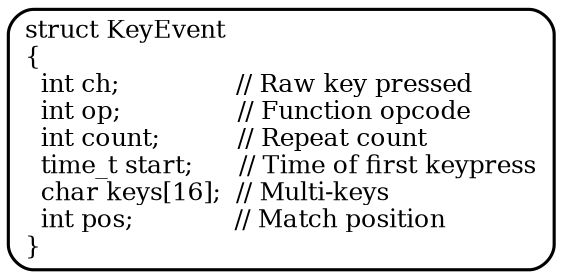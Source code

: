 digraph callgraph {
	graph [
		rankdir="LR"
		nodesep="0.2"
		ranksep="0.5"
		compound="true"
	]

	node [
		shape="Mrecord"
		fontsize="12"
		fillcolor="#ffffff"
		style="filled"
		height="0.2"
		penwidth="1.5"
		color="black"
	]

	edge [
		penwidth="1.0"
		arrowsize="0.5"
	]

	keyevent [ label="struct&nbsp;KeyEvent\l\{\l&nbsp;&nbsp;int&nbsp;ch;&nbsp;&nbsp;&nbsp;&nbsp;&nbsp;&nbsp;&nbsp;&nbsp;&nbsp;&nbsp;&nbsp;&nbsp;&nbsp;&nbsp;&nbsp;//&nbsp;Raw&nbsp;key&nbsp;pressed\l&nbsp;&nbsp;int&nbsp;op;&nbsp;&nbsp;&nbsp;&nbsp;&nbsp;&nbsp;&nbsp;&nbsp;&nbsp;&nbsp;&nbsp;&nbsp;&nbsp;&nbsp;&nbsp;//&nbsp;Function&nbsp;opcode\l&nbsp;&nbsp;int&nbsp;count;&nbsp;&nbsp;&nbsp;&nbsp;&nbsp;&nbsp;&nbsp;&nbsp;&nbsp;&nbsp;//&nbsp;Repeat&nbsp;count\l&nbsp;&nbsp;time_t&nbsp;start;&nbsp;&nbsp;&nbsp;&nbsp;&nbsp;&nbsp;//&nbsp;Time&nbsp;of&nbsp;first&nbsp;keypress\l&nbsp;&nbsp;char&nbsp;keys[16];&nbsp;&nbsp;//&nbsp;Multi-keys\l&nbsp;&nbsp;int&nbsp;pos;&nbsp;&nbsp;&nbsp;&nbsp;&nbsp;&nbsp;&nbsp;&nbsp;&nbsp;&nbsp;&nbsp;&nbsp;&nbsp;//&nbsp;Match&nbsp;position\l\}\l" ]

}

